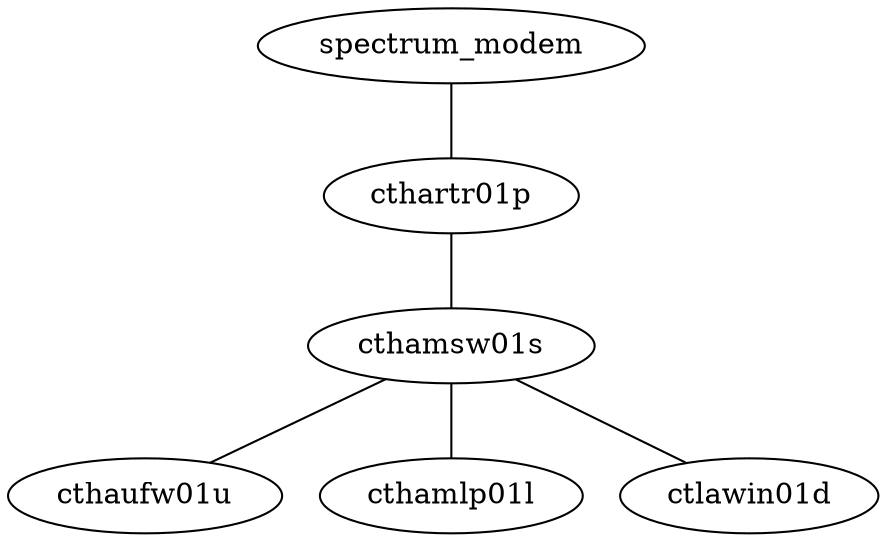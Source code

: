 graph {
    spectrum_modem
    cthartr01p
    cthamsw01s
    cthaufw01u
    cthamlp01l
    ctlawin01d

    spectrum_modem -- cthartr01p
    cthartr01p -- cthamsw01s
    cthamsw01s -- cthaufw01u
    cthamsw01s -- cthamlp01l
    cthamsw01s -- ctlawin01d
}